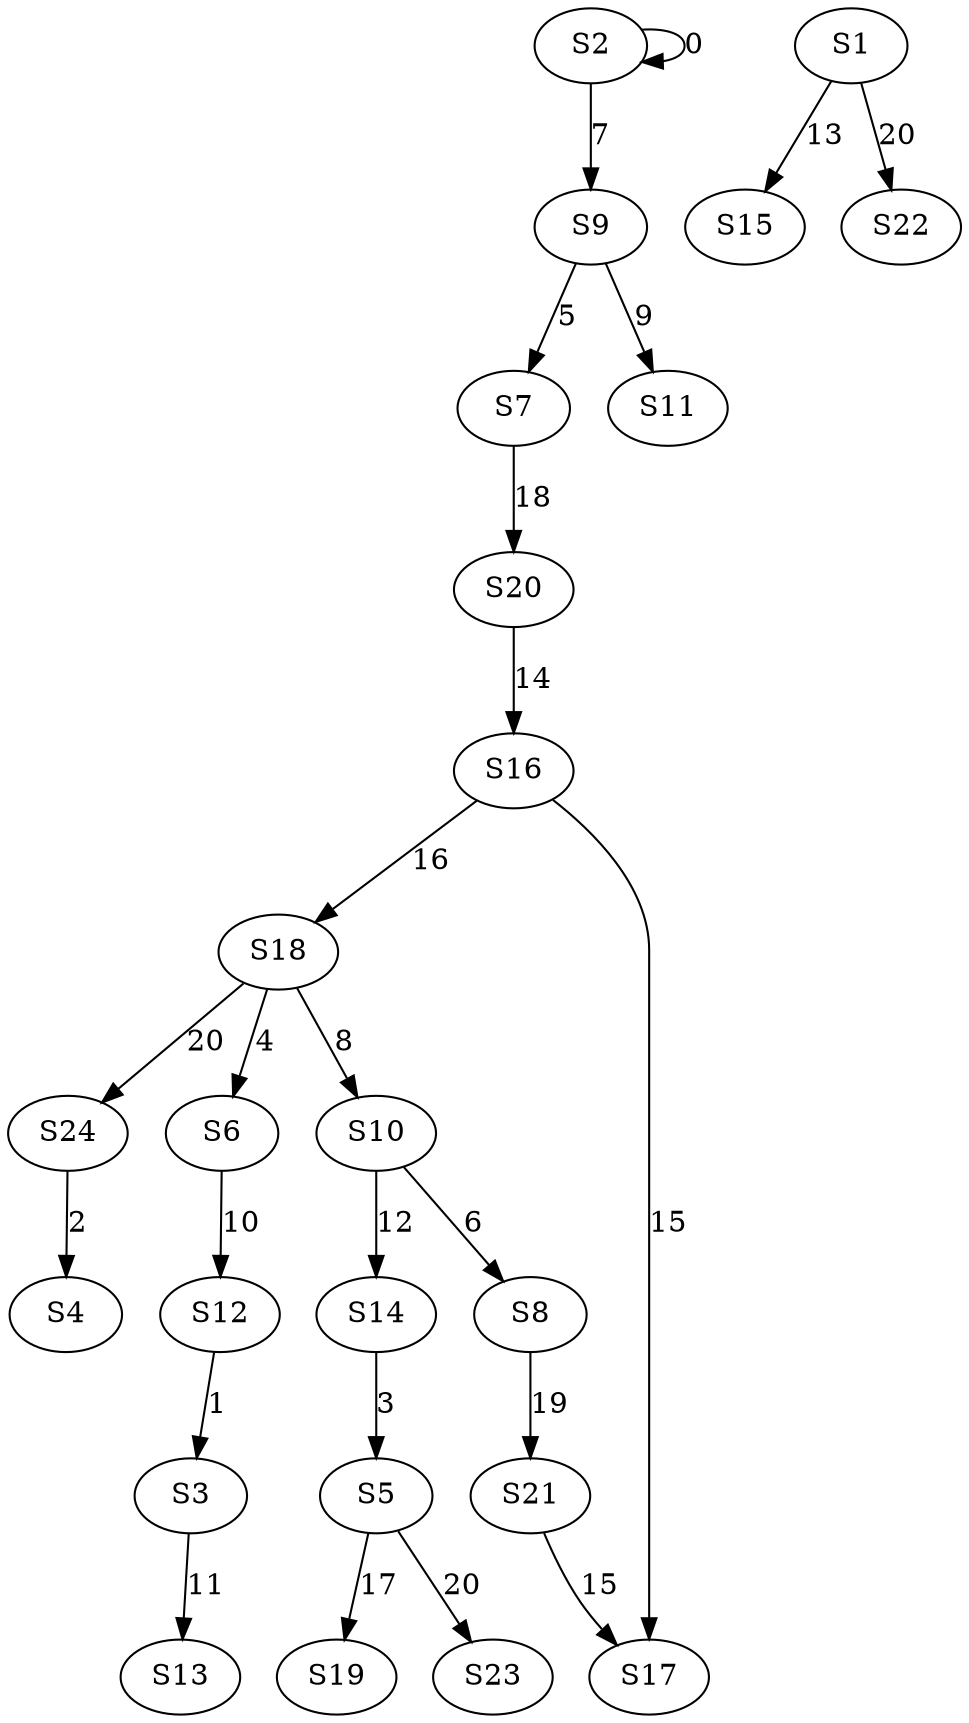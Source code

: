 strict digraph {
	S2 -> S2 [ label = 0 ];
	S12 -> S3 [ label = 1 ];
	S24 -> S4 [ label = 2 ];
	S14 -> S5 [ label = 3 ];
	S18 -> S6 [ label = 4 ];
	S9 -> S7 [ label = 5 ];
	S10 -> S8 [ label = 6 ];
	S2 -> S9 [ label = 7 ];
	S18 -> S10 [ label = 8 ];
	S9 -> S11 [ label = 9 ];
	S6 -> S12 [ label = 10 ];
	S3 -> S13 [ label = 11 ];
	S10 -> S14 [ label = 12 ];
	S1 -> S15 [ label = 13 ];
	S20 -> S16 [ label = 14 ];
	S16 -> S17 [ label = 15 ];
	S16 -> S18 [ label = 16 ];
	S5 -> S19 [ label = 17 ];
	S7 -> S20 [ label = 18 ];
	S8 -> S21 [ label = 19 ];
	S1 -> S22 [ label = 20 ];
	S5 -> S23 [ label = 20 ];
	S18 -> S24 [ label = 20 ];
	S21 -> S17 [ label = 15 ];
}